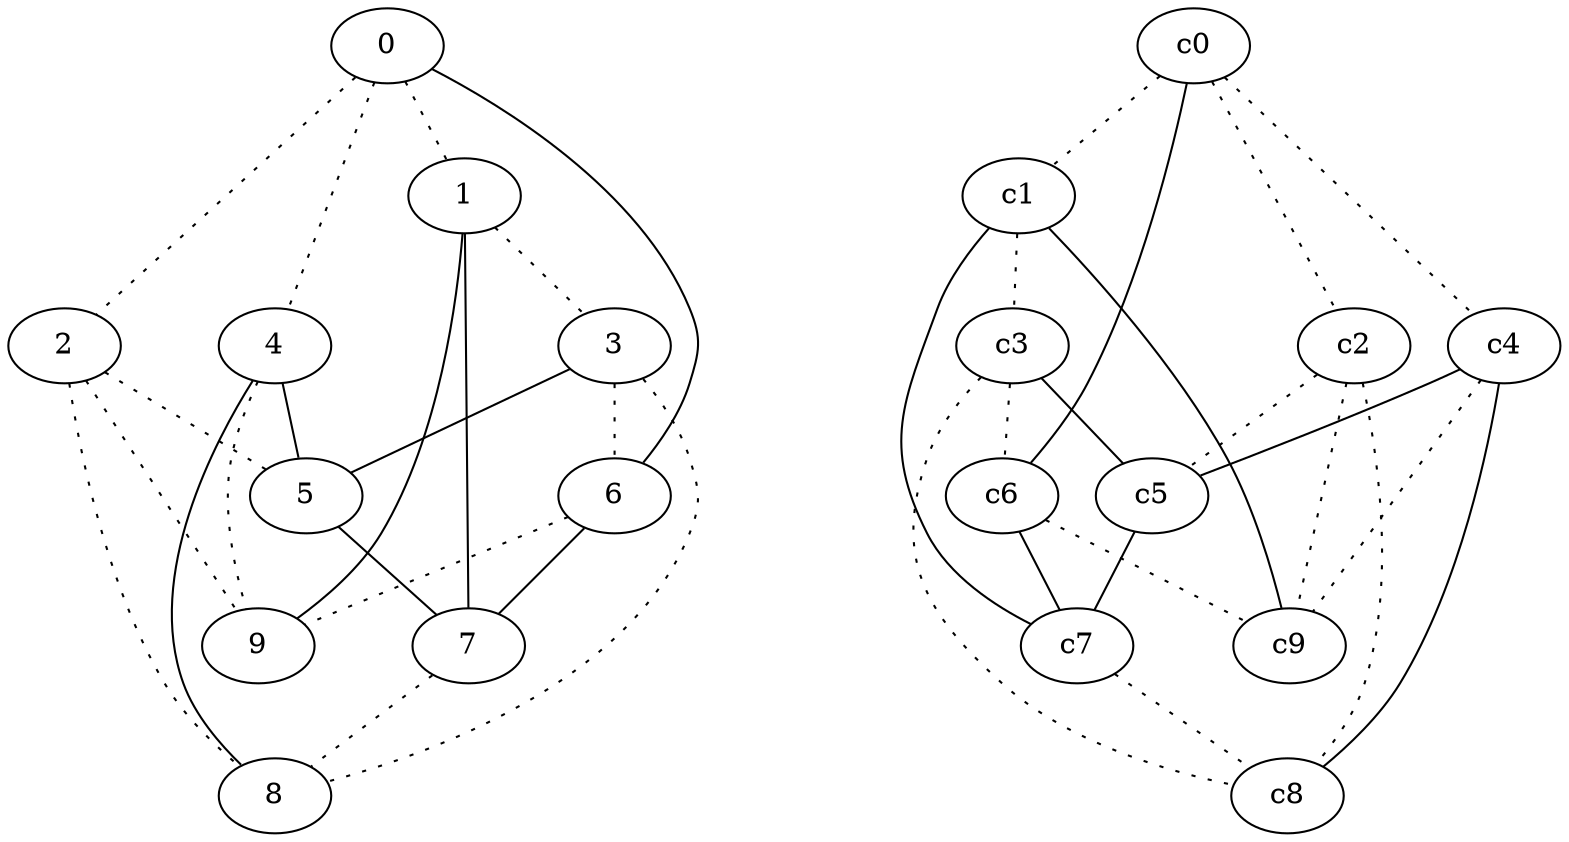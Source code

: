 graph {
a0[label=0];
a1[label=1];
a2[label=2];
a3[label=3];
a4[label=4];
a5[label=5];
a6[label=6];
a7[label=7];
a8[label=8];
a9[label=9];
a0 -- a1 [style=dotted];
a0 -- a2 [style=dotted];
a0 -- a4 [style=dotted];
a0 -- a6;
a1 -- a3 [style=dotted];
a1 -- a7;
a1 -- a9;
a2 -- a5 [style=dotted];
a2 -- a8 [style=dotted];
a2 -- a9 [style=dotted];
a3 -- a5;
a3 -- a6 [style=dotted];
a3 -- a8 [style=dotted];
a4 -- a5;
a4 -- a8;
a4 -- a9 [style=dotted];
a5 -- a7;
a6 -- a7;
a6 -- a9 [style=dotted];
a7 -- a8 [style=dotted];
c0 -- c1 [style=dotted];
c0 -- c2 [style=dotted];
c0 -- c4 [style=dotted];
c0 -- c6;
c1 -- c3 [style=dotted];
c1 -- c7;
c1 -- c9;
c2 -- c5 [style=dotted];
c2 -- c8 [style=dotted];
c2 -- c9 [style=dotted];
c3 -- c5;
c3 -- c6 [style=dotted];
c3 -- c8 [style=dotted];
c4 -- c5;
c4 -- c8;
c4 -- c9 [style=dotted];
c5 -- c7;
c6 -- c7;
c6 -- c9 [style=dotted];
c7 -- c8 [style=dotted];
}
